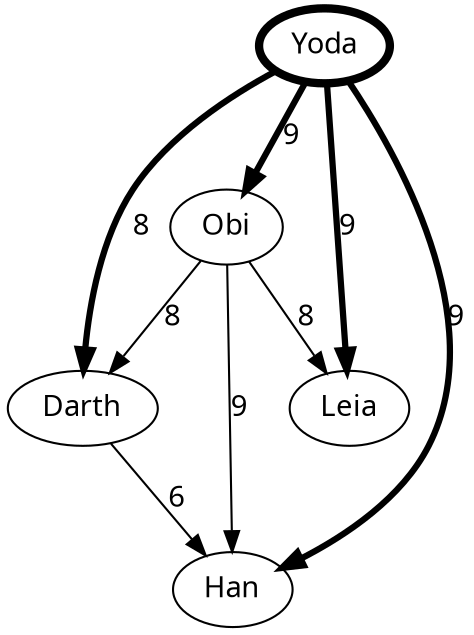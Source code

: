 /* circo 2013-02-19-vergleich_1.dot -Tsvg -O */

digraph "direkter Vergleich" {
  bgcolor = transparent;
  edge [fontname="Avenir"]
  node [fontname="Avenir"; style=filled; fillcolor=white]

  "Darth"
  "Leia"
  "Obi"
  "Han"
  "Yoda" [penwidth=4.0]

  "Yoda" -> "Darth" [label="8" penwidth=3.0];
  "Yoda" -> "Leia" [label="9" penwidth=3.0];
  "Yoda" -> "Obi" [label="9" penwidth=3.0];
  "Yoda" -> "Han" [label="9" penwidth=3.0];

  "Obi" -> "Darth" [label="8"];
  "Obi" -> "Leia" [label="8"];
  "Obi" -> "Han" [label="9"];

  "Darth" -> "Han" [label="6"];
}
